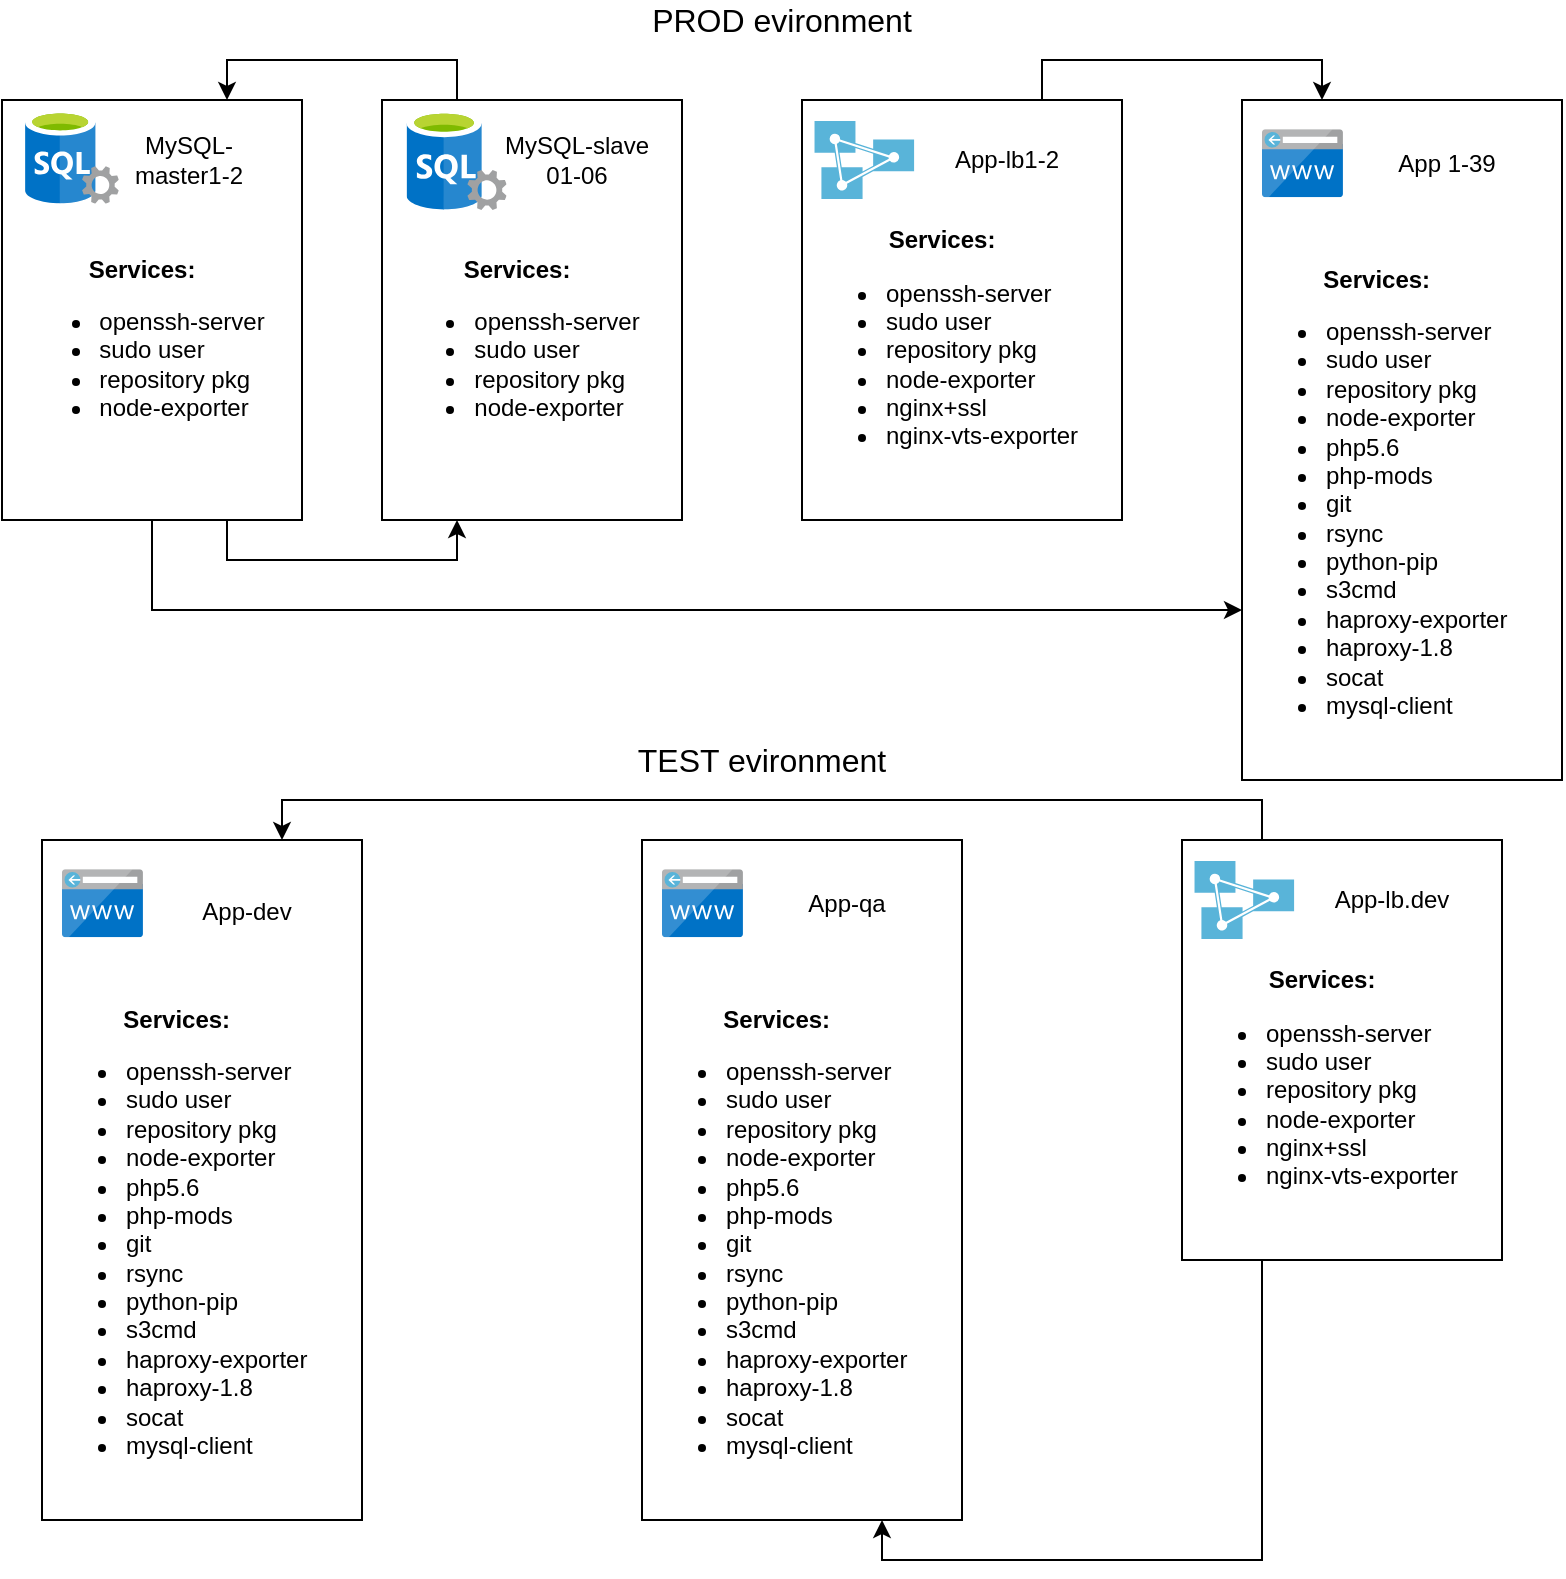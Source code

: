 <mxfile version="13.7.9" type="github">
  <diagram id="87G2VPsp4BeBKnsz9VbN" name="Page-1">
    <mxGraphModel dx="1483" dy="1948" grid="1" gridSize="10" guides="1" tooltips="1" connect="1" arrows="1" fold="1" page="1" pageScale="1" pageWidth="850" pageHeight="1100" math="0" shadow="0">
      <root>
        <mxCell id="0" />
        <mxCell id="1" parent="0" />
        <mxCell id="TxO9V5oW2vxMfPf_QTzL-10" value="" style="group" vertex="1" connectable="0" parent="1">
          <mxGeometry x="20" y="30" width="150" height="210" as="geometry" />
        </mxCell>
        <mxCell id="TxO9V5oW2vxMfPf_QTzL-25" value="" style="group" vertex="1" connectable="0" parent="TxO9V5oW2vxMfPf_QTzL-10">
          <mxGeometry x="-0.002" width="150.002" height="210" as="geometry" />
        </mxCell>
        <mxCell id="TxO9V5oW2vxMfPf_QTzL-3" value="" style="rounded=0;whiteSpace=wrap;html=1;" vertex="1" parent="TxO9V5oW2vxMfPf_QTzL-25">
          <mxGeometry width="150" height="210" as="geometry" />
        </mxCell>
        <mxCell id="TxO9V5oW2vxMfPf_QTzL-2" value="" style="aspect=fixed;html=1;points=[];align=center;image;fontSize=12;image=img/lib/mscae/SQL_Servers.svg;" vertex="1" parent="TxO9V5oW2vxMfPf_QTzL-25">
          <mxGeometry x="11.541" y="5" width="46.875" height="46.875" as="geometry" />
        </mxCell>
        <mxCell id="TxO9V5oW2vxMfPf_QTzL-5" value="MySQL-master1-2" style="text;html=1;strokeColor=none;fillColor=none;align=center;verticalAlign=middle;whiteSpace=wrap;rounded=0;" vertex="1" parent="TxO9V5oW2vxMfPf_QTzL-25">
          <mxGeometry x="60.002" y="20" width="66.92" height="20" as="geometry" />
        </mxCell>
        <mxCell id="TxO9V5oW2vxMfPf_QTzL-7" value="&lt;div&gt;&lt;b&gt;Services:&lt;/b&gt;&lt;br&gt;&lt;/div&gt;&lt;div align=&quot;left&quot;&gt;&lt;ul&gt;&lt;li&gt;openssh-server&lt;/li&gt;&lt;li&gt;sudo user&lt;/li&gt;&lt;li&gt;repository pkg&lt;/li&gt;&lt;li&gt;node-exporter&lt;/li&gt;&lt;/ul&gt;&lt;/div&gt;" style="text;html=1;strokeColor=none;fillColor=none;align=center;verticalAlign=middle;whiteSpace=wrap;rounded=0;" vertex="1" parent="TxO9V5oW2vxMfPf_QTzL-25">
          <mxGeometry y="60" width="140" height="130" as="geometry" />
        </mxCell>
        <mxCell id="TxO9V5oW2vxMfPf_QTzL-11" value="" style="group" vertex="1" connectable="0" parent="1">
          <mxGeometry x="170" y="30" width="160" height="210" as="geometry" />
        </mxCell>
        <mxCell id="TxO9V5oW2vxMfPf_QTzL-16" value="" style="group" vertex="1" connectable="0" parent="TxO9V5oW2vxMfPf_QTzL-11">
          <mxGeometry width="160" height="210" as="geometry" />
        </mxCell>
        <mxCell id="TxO9V5oW2vxMfPf_QTzL-24" value="" style="group" vertex="1" connectable="0" parent="TxO9V5oW2vxMfPf_QTzL-16">
          <mxGeometry x="39.998" width="150.002" height="210" as="geometry" />
        </mxCell>
        <mxCell id="TxO9V5oW2vxMfPf_QTzL-12" value="" style="rounded=0;whiteSpace=wrap;html=1;" vertex="1" parent="TxO9V5oW2vxMfPf_QTzL-24">
          <mxGeometry x="0.002" width="150" height="210" as="geometry" />
        </mxCell>
        <mxCell id="TxO9V5oW2vxMfPf_QTzL-13" value="" style="aspect=fixed;html=1;points=[];align=center;image;fontSize=12;image=img/lib/mscae/SQL_Servers.svg;" vertex="1" parent="TxO9V5oW2vxMfPf_QTzL-24">
          <mxGeometry x="12.31" y="5" width="50" height="50" as="geometry" />
        </mxCell>
        <mxCell id="TxO9V5oW2vxMfPf_QTzL-14" value="MySQL-slave 01-06" style="text;html=1;strokeColor=none;fillColor=none;align=center;verticalAlign=middle;whiteSpace=wrap;rounded=0;" vertex="1" parent="TxO9V5oW2vxMfPf_QTzL-24">
          <mxGeometry x="60.002" y="20" width="75.38" height="20" as="geometry" />
        </mxCell>
        <mxCell id="TxO9V5oW2vxMfPf_QTzL-15" value="&lt;div&gt;&lt;b&gt;Services:&lt;/b&gt;&lt;br&gt;&lt;/div&gt;&lt;div align=&quot;left&quot;&gt;&lt;ul&gt;&lt;li&gt;openssh-server&lt;/li&gt;&lt;li&gt;sudo user&lt;/li&gt;&lt;li&gt;repository pkg&lt;/li&gt;&lt;li&gt;node-exporter&lt;/li&gt;&lt;/ul&gt;&lt;/div&gt;" style="text;html=1;strokeColor=none;fillColor=none;align=center;verticalAlign=middle;whiteSpace=wrap;rounded=0;" vertex="1" parent="TxO9V5oW2vxMfPf_QTzL-24">
          <mxGeometry y="60" width="135.385" height="130" as="geometry" />
        </mxCell>
        <mxCell id="TxO9V5oW2vxMfPf_QTzL-17" value="" style="group" vertex="1" connectable="0" parent="1">
          <mxGeometry x="420" y="30" width="160" height="210" as="geometry" />
        </mxCell>
        <mxCell id="TxO9V5oW2vxMfPf_QTzL-18" value="" style="rounded=0;whiteSpace=wrap;html=1;" vertex="1" parent="TxO9V5oW2vxMfPf_QTzL-17">
          <mxGeometry width="160" height="210" as="geometry" />
        </mxCell>
        <mxCell id="TxO9V5oW2vxMfPf_QTzL-20" value="App-lb1-2" style="text;html=1;strokeColor=none;fillColor=none;align=center;verticalAlign=middle;whiteSpace=wrap;rounded=0;" vertex="1" parent="TxO9V5oW2vxMfPf_QTzL-17">
          <mxGeometry x="70" y="20" width="65.38" height="20" as="geometry" />
        </mxCell>
        <mxCell id="TxO9V5oW2vxMfPf_QTzL-21" value="&lt;div align=&quot;center&quot;&gt;&lt;b&gt;Services:&lt;/b&gt;&lt;br&gt;&lt;/div&gt;&lt;div align=&quot;left&quot;&gt;&lt;ul&gt;&lt;li&gt;openssh-server&lt;/li&gt;&lt;li&gt;sudo user&lt;/li&gt;&lt;li&gt;repository pkg&lt;/li&gt;&lt;li&gt;node-exporter&lt;/li&gt;&lt;li&gt;nginx+ssl&lt;/li&gt;&lt;li&gt;nginx-vts-exporter&lt;/li&gt;&lt;/ul&gt;&lt;/div&gt;" style="text;html=1;strokeColor=none;fillColor=none;align=left;verticalAlign=middle;whiteSpace=wrap;rounded=0;" vertex="1" parent="TxO9V5oW2vxMfPf_QTzL-17">
          <mxGeometry y="60" width="160" height="130" as="geometry" />
        </mxCell>
        <mxCell id="TxO9V5oW2vxMfPf_QTzL-22" value="" style="aspect=fixed;html=1;points=[];align=center;image;fontSize=12;image=img/lib/mscae/Analysis_Services.svg;" vertex="1" parent="TxO9V5oW2vxMfPf_QTzL-17">
          <mxGeometry x="6.154" y="10.5" width="50" height="39" as="geometry" />
        </mxCell>
        <mxCell id="TxO9V5oW2vxMfPf_QTzL-26" value="" style="group" vertex="1" connectable="0" parent="1">
          <mxGeometry x="640" y="30" width="160" height="340" as="geometry" />
        </mxCell>
        <mxCell id="TxO9V5oW2vxMfPf_QTzL-27" value="" style="rounded=0;whiteSpace=wrap;html=1;" vertex="1" parent="TxO9V5oW2vxMfPf_QTzL-26">
          <mxGeometry width="160" height="340" as="geometry" />
        </mxCell>
        <mxCell id="TxO9V5oW2vxMfPf_QTzL-28" value="App 1-39" style="text;html=1;strokeColor=none;fillColor=none;align=center;verticalAlign=middle;whiteSpace=wrap;rounded=0;" vertex="1" parent="TxO9V5oW2vxMfPf_QTzL-26">
          <mxGeometry x="70" y="16.191" width="65.38" height="32.381" as="geometry" />
        </mxCell>
        <mxCell id="TxO9V5oW2vxMfPf_QTzL-29" value="&lt;div align=&quot;center&quot;&gt;&lt;b&gt;Services:&lt;/b&gt;&lt;br&gt;&lt;/div&gt;&lt;div align=&quot;left&quot;&gt;&lt;ul&gt;&lt;li&gt;openssh-server&lt;/li&gt;&lt;li&gt;sudo user&lt;/li&gt;&lt;li&gt;repository pkg&lt;/li&gt;&lt;li&gt;node-exporter&lt;/li&gt;&lt;li&gt;php5.6&lt;/li&gt;&lt;li&gt;php-mods&lt;/li&gt;&lt;li&gt;git&lt;/li&gt;&lt;li&gt;rsync&lt;/li&gt;&lt;li&gt;python-pip&lt;/li&gt;&lt;li&gt;s3cmd&lt;/li&gt;&lt;li&gt;haproxy-exporter&lt;/li&gt;&lt;li&gt;haproxy-1.8&lt;/li&gt;&lt;li&gt;socat&lt;/li&gt;&lt;li&gt;mysql-client&lt;br&gt;&lt;/li&gt;&lt;/ul&gt;&lt;/div&gt;" style="text;html=1;strokeColor=none;fillColor=none;align=left;verticalAlign=middle;whiteSpace=wrap;rounded=0;" vertex="1" parent="TxO9V5oW2vxMfPf_QTzL-26">
          <mxGeometry y="97.143" width="160" height="210.476" as="geometry" />
        </mxCell>
        <mxCell id="TxO9V5oW2vxMfPf_QTzL-31" value="" style="aspect=fixed;html=1;points=[];align=center;image;fontSize=12;image=img/lib/mscae/CustomDomain.svg;" vertex="1" parent="TxO9V5oW2vxMfPf_QTzL-26">
          <mxGeometry x="10" y="14.571" width="40.476" height="34" as="geometry" />
        </mxCell>
        <mxCell id="TxO9V5oW2vxMfPf_QTzL-33" value="&lt;font style=&quot;font-size: 16px&quot;&gt;PROD evironment&lt;/font&gt;" style="text;html=1;strokeColor=none;fillColor=none;align=center;verticalAlign=middle;whiteSpace=wrap;rounded=0;" vertex="1" parent="1">
          <mxGeometry x="310" y="-20" width="200" height="20" as="geometry" />
        </mxCell>
        <mxCell id="TxO9V5oW2vxMfPf_QTzL-34" value="&lt;font style=&quot;font-size: 16px&quot;&gt;TEST evironment&lt;/font&gt;" style="text;html=1;strokeColor=none;fillColor=none;align=center;verticalAlign=middle;whiteSpace=wrap;rounded=0;" vertex="1" parent="1">
          <mxGeometry x="300" y="350" width="200" height="20" as="geometry" />
        </mxCell>
        <mxCell id="TxO9V5oW2vxMfPf_QTzL-35" value="" style="group" vertex="1" connectable="0" parent="1">
          <mxGeometry x="40" y="400" width="160" height="340" as="geometry" />
        </mxCell>
        <mxCell id="TxO9V5oW2vxMfPf_QTzL-36" value="" style="rounded=0;whiteSpace=wrap;html=1;" vertex="1" parent="TxO9V5oW2vxMfPf_QTzL-35">
          <mxGeometry width="160" height="340" as="geometry" />
        </mxCell>
        <mxCell id="TxO9V5oW2vxMfPf_QTzL-37" value="App-dev" style="text;html=1;strokeColor=none;fillColor=none;align=center;verticalAlign=middle;whiteSpace=wrap;rounded=0;" vertex="1" parent="TxO9V5oW2vxMfPf_QTzL-35">
          <mxGeometry x="70" y="20.001" width="65.38" height="32.381" as="geometry" />
        </mxCell>
        <mxCell id="TxO9V5oW2vxMfPf_QTzL-38" value="&lt;div align=&quot;center&quot;&gt;&lt;b&gt;Services:&lt;/b&gt;&lt;br&gt;&lt;/div&gt;&lt;div align=&quot;left&quot;&gt;&lt;ul&gt;&lt;li&gt;openssh-server&lt;/li&gt;&lt;li&gt;sudo user&lt;/li&gt;&lt;li&gt;repository pkg&lt;/li&gt;&lt;li&gt;node-exporter&lt;/li&gt;&lt;li&gt;php5.6&lt;/li&gt;&lt;li&gt;php-mods&lt;/li&gt;&lt;li&gt;git&lt;/li&gt;&lt;li&gt;rsync&lt;/li&gt;&lt;li&gt;python-pip&lt;/li&gt;&lt;li&gt;s3cmd&lt;/li&gt;&lt;li&gt;haproxy-exporter&lt;/li&gt;&lt;li&gt;haproxy-1.8&lt;/li&gt;&lt;li&gt;socat&lt;/li&gt;&lt;li&gt;mysql-client&lt;br&gt;&lt;/li&gt;&lt;/ul&gt;&lt;/div&gt;" style="text;html=1;strokeColor=none;fillColor=none;align=left;verticalAlign=middle;whiteSpace=wrap;rounded=0;" vertex="1" parent="TxO9V5oW2vxMfPf_QTzL-35">
          <mxGeometry y="97.143" width="160" height="210.476" as="geometry" />
        </mxCell>
        <mxCell id="TxO9V5oW2vxMfPf_QTzL-39" value="" style="aspect=fixed;html=1;points=[];align=center;image;fontSize=12;image=img/lib/mscae/CustomDomain.svg;" vertex="1" parent="TxO9V5oW2vxMfPf_QTzL-35">
          <mxGeometry x="10" y="14.571" width="40.476" height="34" as="geometry" />
        </mxCell>
        <mxCell id="TxO9V5oW2vxMfPf_QTzL-40" value="" style="group" vertex="1" connectable="0" parent="1">
          <mxGeometry x="340" y="400" width="160" height="340" as="geometry" />
        </mxCell>
        <mxCell id="TxO9V5oW2vxMfPf_QTzL-41" value="" style="rounded=0;whiteSpace=wrap;html=1;" vertex="1" parent="TxO9V5oW2vxMfPf_QTzL-40">
          <mxGeometry width="160" height="340" as="geometry" />
        </mxCell>
        <mxCell id="TxO9V5oW2vxMfPf_QTzL-42" value="App-qa" style="text;html=1;strokeColor=none;fillColor=none;align=center;verticalAlign=middle;whiteSpace=wrap;rounded=0;" vertex="1" parent="TxO9V5oW2vxMfPf_QTzL-40">
          <mxGeometry x="70" y="15.381" width="65.38" height="32.381" as="geometry" />
        </mxCell>
        <mxCell id="TxO9V5oW2vxMfPf_QTzL-43" value="&lt;div align=&quot;center&quot;&gt;&lt;b&gt;Services:&lt;/b&gt;&lt;br&gt;&lt;/div&gt;&lt;div align=&quot;left&quot;&gt;&lt;ul&gt;&lt;li&gt;openssh-server&lt;/li&gt;&lt;li&gt;sudo user&lt;/li&gt;&lt;li&gt;repository pkg&lt;/li&gt;&lt;li&gt;node-exporter&lt;/li&gt;&lt;li&gt;php5.6&lt;/li&gt;&lt;li&gt;php-mods&lt;/li&gt;&lt;li&gt;git&lt;/li&gt;&lt;li&gt;rsync&lt;/li&gt;&lt;li&gt;python-pip&lt;/li&gt;&lt;li&gt;s3cmd&lt;/li&gt;&lt;li&gt;haproxy-exporter&lt;/li&gt;&lt;li&gt;haproxy-1.8&lt;/li&gt;&lt;li&gt;socat&lt;/li&gt;&lt;li&gt;mysql-client&lt;br&gt;&lt;/li&gt;&lt;/ul&gt;&lt;/div&gt;" style="text;html=1;strokeColor=none;fillColor=none;align=left;verticalAlign=middle;whiteSpace=wrap;rounded=0;" vertex="1" parent="TxO9V5oW2vxMfPf_QTzL-40">
          <mxGeometry y="97.143" width="160" height="210.476" as="geometry" />
        </mxCell>
        <mxCell id="TxO9V5oW2vxMfPf_QTzL-44" value="" style="aspect=fixed;html=1;points=[];align=center;image;fontSize=12;image=img/lib/mscae/CustomDomain.svg;" vertex="1" parent="TxO9V5oW2vxMfPf_QTzL-40">
          <mxGeometry x="10" y="14.571" width="40.476" height="34" as="geometry" />
        </mxCell>
        <mxCell id="TxO9V5oW2vxMfPf_QTzL-53" value="" style="group" vertex="1" connectable="0" parent="1">
          <mxGeometry x="610" y="400" width="160" height="210" as="geometry" />
        </mxCell>
        <mxCell id="TxO9V5oW2vxMfPf_QTzL-54" value="" style="rounded=0;whiteSpace=wrap;html=1;" vertex="1" parent="TxO9V5oW2vxMfPf_QTzL-53">
          <mxGeometry width="160" height="210" as="geometry" />
        </mxCell>
        <mxCell id="TxO9V5oW2vxMfPf_QTzL-55" value="App-lb.dev" style="text;html=1;strokeColor=none;fillColor=none;align=center;verticalAlign=middle;whiteSpace=wrap;rounded=0;" vertex="1" parent="TxO9V5oW2vxMfPf_QTzL-53">
          <mxGeometry x="70" y="20" width="70" height="20" as="geometry" />
        </mxCell>
        <mxCell id="TxO9V5oW2vxMfPf_QTzL-56" value="&lt;div align=&quot;center&quot;&gt;&lt;b&gt;Services:&lt;/b&gt;&lt;br&gt;&lt;/div&gt;&lt;div align=&quot;left&quot;&gt;&lt;ul&gt;&lt;li&gt;openssh-server&lt;/li&gt;&lt;li&gt;sudo user&lt;/li&gt;&lt;li&gt;repository pkg&lt;/li&gt;&lt;li&gt;node-exporter&lt;/li&gt;&lt;li&gt;nginx+ssl&lt;/li&gt;&lt;li&gt;nginx-vts-exporter&lt;/li&gt;&lt;/ul&gt;&lt;/div&gt;" style="text;html=1;strokeColor=none;fillColor=none;align=left;verticalAlign=middle;whiteSpace=wrap;rounded=0;" vertex="1" parent="TxO9V5oW2vxMfPf_QTzL-53">
          <mxGeometry y="60" width="160" height="130" as="geometry" />
        </mxCell>
        <mxCell id="TxO9V5oW2vxMfPf_QTzL-57" value="" style="aspect=fixed;html=1;points=[];align=center;image;fontSize=12;image=img/lib/mscae/Analysis_Services.svg;" vertex="1" parent="TxO9V5oW2vxMfPf_QTzL-53">
          <mxGeometry x="6.154" y="10.5" width="50" height="39" as="geometry" />
        </mxCell>
        <mxCell id="TxO9V5oW2vxMfPf_QTzL-58" style="edgeStyle=orthogonalEdgeStyle;rounded=0;orthogonalLoop=1;jettySize=auto;html=1;exitX=0.75;exitY=1;exitDx=0;exitDy=0;entryX=0.25;entryY=1;entryDx=0;entryDy=0;" edge="1" parent="1" source="TxO9V5oW2vxMfPf_QTzL-3" target="TxO9V5oW2vxMfPf_QTzL-12">
          <mxGeometry relative="1" as="geometry" />
        </mxCell>
        <mxCell id="TxO9V5oW2vxMfPf_QTzL-60" style="edgeStyle=orthogonalEdgeStyle;rounded=0;orthogonalLoop=1;jettySize=auto;html=1;exitX=0.25;exitY=0;exitDx=0;exitDy=0;entryX=0.75;entryY=0;entryDx=0;entryDy=0;" edge="1" parent="1" source="TxO9V5oW2vxMfPf_QTzL-12" target="TxO9V5oW2vxMfPf_QTzL-3">
          <mxGeometry relative="1" as="geometry" />
        </mxCell>
        <mxCell id="TxO9V5oW2vxMfPf_QTzL-61" style="edgeStyle=orthogonalEdgeStyle;rounded=0;orthogonalLoop=1;jettySize=auto;html=1;exitX=0.25;exitY=1;exitDx=0;exitDy=0;entryX=0.75;entryY=1;entryDx=0;entryDy=0;" edge="1" parent="1" source="TxO9V5oW2vxMfPf_QTzL-54" target="TxO9V5oW2vxMfPf_QTzL-41">
          <mxGeometry relative="1" as="geometry" />
        </mxCell>
        <mxCell id="TxO9V5oW2vxMfPf_QTzL-63" style="edgeStyle=orthogonalEdgeStyle;rounded=0;orthogonalLoop=1;jettySize=auto;html=1;exitX=0.25;exitY=0;exitDx=0;exitDy=0;entryX=0.75;entryY=0;entryDx=0;entryDy=0;" edge="1" parent="1" source="TxO9V5oW2vxMfPf_QTzL-54" target="TxO9V5oW2vxMfPf_QTzL-36">
          <mxGeometry relative="1" as="geometry" />
        </mxCell>
        <mxCell id="TxO9V5oW2vxMfPf_QTzL-64" style="edgeStyle=orthogonalEdgeStyle;rounded=0;orthogonalLoop=1;jettySize=auto;html=1;exitX=0.75;exitY=0;exitDx=0;exitDy=0;entryX=0.25;entryY=0;entryDx=0;entryDy=0;" edge="1" parent="1" source="TxO9V5oW2vxMfPf_QTzL-18" target="TxO9V5oW2vxMfPf_QTzL-27">
          <mxGeometry relative="1" as="geometry" />
        </mxCell>
        <mxCell id="TxO9V5oW2vxMfPf_QTzL-66" style="edgeStyle=orthogonalEdgeStyle;rounded=0;orthogonalLoop=1;jettySize=auto;html=1;exitX=0.5;exitY=1;exitDx=0;exitDy=0;entryX=0;entryY=0.75;entryDx=0;entryDy=0;" edge="1" parent="1" source="TxO9V5oW2vxMfPf_QTzL-3" target="TxO9V5oW2vxMfPf_QTzL-29">
          <mxGeometry relative="1" as="geometry" />
        </mxCell>
      </root>
    </mxGraphModel>
  </diagram>
</mxfile>
